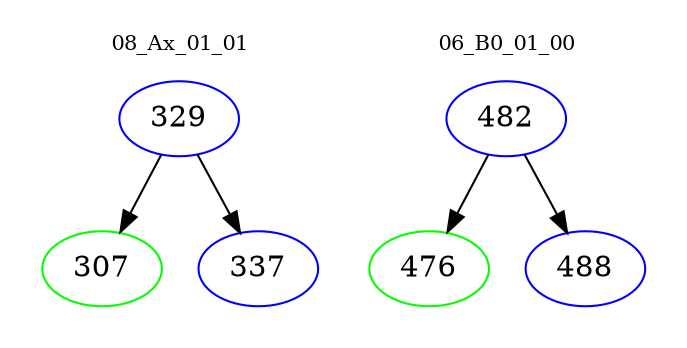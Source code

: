 digraph{
subgraph cluster_0 {
color = white
label = "08_Ax_01_01";
fontsize=10;
T0_329 [label="329", color="blue"]
T0_329 -> T0_307 [color="black"]
T0_307 [label="307", color="green"]
T0_329 -> T0_337 [color="black"]
T0_337 [label="337", color="blue"]
}
subgraph cluster_1 {
color = white
label = "06_B0_01_00";
fontsize=10;
T1_482 [label="482", color="blue"]
T1_482 -> T1_476 [color="black"]
T1_476 [label="476", color="green"]
T1_482 -> T1_488 [color="black"]
T1_488 [label="488", color="blue"]
}
}
